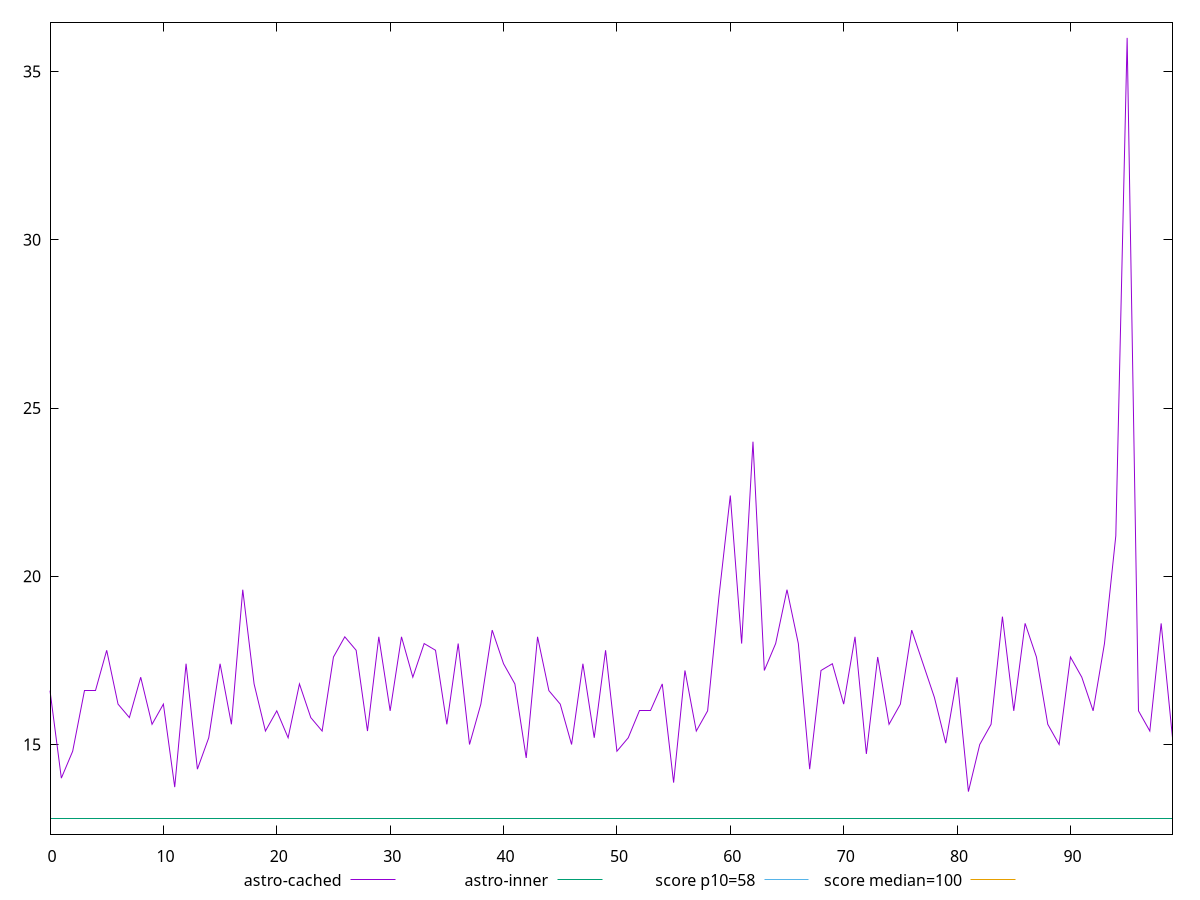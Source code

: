 reset

$astroCached <<EOF
0 16.6
1 14
2 14.8
3 16.6
4 16.6
5 17.8
6 16.2
7 15.8
8 17
9 15.600000000000001
10 16.2
11 13.733333333333334
12 17.400000000000002
13 14.266666666666666
14 15.200000000000001
15 17.400000000000002
16 15.600000000000001
17 19.6
18 16.8
19 15.4
20 16
21 15.200000000000001
22 16.8
23 15.8
24 15.4
25 17.6
26 18.2
27 17.8
28 15.4
29 18.2
30 16
31 18.2
32 17
33 18
34 17.8
35 15.600000000000001
36 18
37 15
38 16.2
39 18.400000000000002
40 17.400000000000002
41 16.8
42 14.600000000000001
43 18.2
44 16.6
45 16.2
46 15
47 17.400000000000002
48 15.200000000000001
49 17.8
50 14.8
51 15.200000000000001
52 16
53 16
54 16.8
55 13.866666666666667
56 17.2
57 15.4
58 16
59 19.400000000000002
60 22.400000000000002
61 18
62 24
63 17.2
64 18
65 19.6
66 18
67 14.266666666666666
68 17.2
69 17.400000000000002
70 16.2
71 18.2
72 14.719999999999999
73 17.6
74 15.600000000000001
75 16.2
76 18.400000000000002
77 17.400000000000002
78 16.400000000000002
79 15.040000000000001
80 17
81 13.600000000000001
82 15
83 15.600000000000001
84 18.8
85 16
86 18.6
87 17.6
88 15.600000000000001
89 15
90 17.6
91 17
92 16
93 18
94 21.200000000000003
95 36
96 16
97 15.4
98 18.6
99 15.200000000000001
EOF

$astroInner <<EOF
0 12.8
1 12.8
2 12.8
3 12.8
4 12.8
5 12.8
6 12.8
7 12.8
8 12.8
9 12.8
10 12.8
11 12.8
12 12.8
13 12.8
14 12.8
15 12.8
16 12.8
17 12.8
18 12.8
19 12.8
20 12.8
21 12.8
22 12.8
23 12.8
24 12.8
25 12.8
26 12.8
27 12.8
28 12.8
29 12.8
30 12.8
31 12.8
32 12.8
33 12.8
34 12.8
35 12.8
36 12.8
37 12.8
38 12.8
39 12.8
40 12.8
41 12.8
42 12.8
43 12.8
44 12.8
45 12.8
46 12.8
47 12.8
48 12.8
49 12.8
50 12.8
51 12.8
52 12.8
53 12.8
54 12.8
55 12.8
56 12.8
57 12.8
58 12.8
59 12.8
60 12.8
61 12.8
62 12.8
63 12.8
64 12.8
65 12.8
66 12.8
67 12.8
68 12.8
69 12.8
70 12.8
71 12.8
72 12.8
73 12.8
74 12.8
75 12.8
76 12.8
77 12.8
78 12.8
79 12.8
80 12.8
81 12.8
82 12.8
83 12.8
84 12.8
85 12.8
86 12.8
87 12.8
88 12.8
89 12.8
90 12.8
91 12.8
92 12.8
93 12.8
94 12.8
95 12.8
96 12.8
97 12.8
98 12.8
99 12.8
EOF

set key outside below
set xrange [0:99]
set yrange [12.336:36.464]
set trange [12.336:36.464]
set terminal svg size 640, 520 enhanced background rgb 'white'
set output "reports/report_00033_2021-03-01T14-23-16.841Z/estimated-input-latency/comparison/line/1_vs_2.svg"

plot $astroCached title "astro-cached" with line, \
     $astroInner title "astro-inner" with line, \
     58 title "score p10=58", \
     100 title "score median=100"

reset
